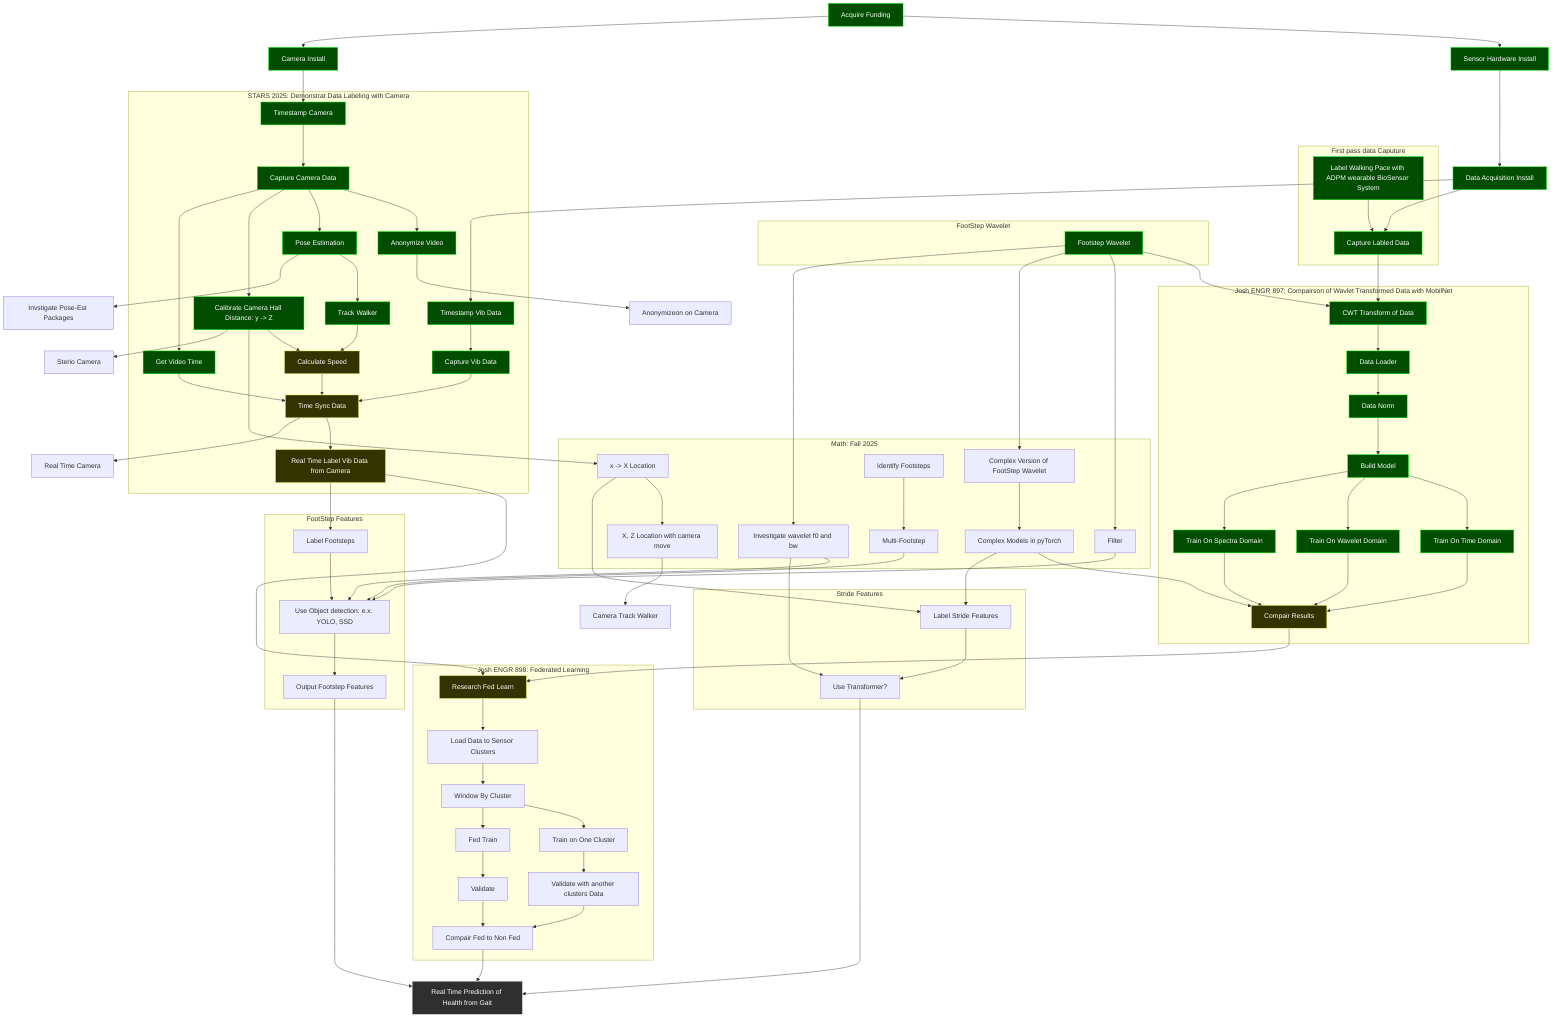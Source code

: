 %% ─────────────────────────────────────────────
%% 📈 HOW TO PREVIEW THIS DIAGRAM:
%% → Right-click this file tab (not the content) → “Command Palette”
%% → Type: “Preview Mermaid Diagram”
%% ─────────────────────────────────────────────
graph TD
    classDef done fill:#004d00,stroke:#00ff00,color:#ffffff;
    classDef inprogress fill:#333300,stroke:#ffff66,color:#ffffff;
    classDef pending fill:#4d0000,stroke:#ff6666,color:#ffffff;
    classDef shared fill:#2f2f2f,stroke:#cccccc,color:#ffffff;

    A[Acquire Funding]

    %% Sensor Instalation
    A --> B1[Sensor Hardware Install]
    B1 --> B2[Data Acquisition Install]
    A --> B3[Camera Install]
    class A done;
    class B1 done;
    class B2 done;
    class B3 done;

    %% Data acquistion, Walking Pace Tagged
    subgraph First pass data Caputure
        C1[Label Walking Pace with ADPM wearable BioSensor System]
        C2[Capture Labled Data]
    end
    C1 --> C2
    B2 --> C2
    class C1 done;
    class C2 done;


    %% Footstep Wavelet
    subgraph FootStep Wavelet
        D1[Footstep Wavelet]
    end
    D1 --> E1
    class D1 done;


    %% Model Development, data transform
    C2 --> E1
    subgraph Josh ENGR 897: Compairson of Wavlet Transformed Data with MobilNet
        E1[CWT Transform of Data]
        class E1 done;
        E2[Data Loader]
        class E2 done;
        E3[Data Norm]
        class E3 done;
        E4[Build Model]
        class E4 done;
        E5[Train On Time Domain]
        class E5 done;
        E6[Train On Wavelet Domain]
        class E6 done;
        E7[Train On Spectra Domain]
        class E7 done;
        E8[Compair Results]
        class E8 inprogress;
    end
    E1 --> E2
    E2 --> E3
    E3 --> E4
    E4 --> E5
    E4 --> E6
    E4 --> E7
    E5-->E8
    E6-->E8
    E7-->E8


    %% Using Camera to label data
    %%E2 --> F1
    B2 --> G1
    B3 --> G2
    subgraph STARS 2025: Demonstrat Data Labeling with Camera
        G1[Timestamp Vib Data]
        class G1 done;
        G2[Timestamp Camera]
        class G2 done;
        H1[Capture Vib Data]
        class H1 done;
        H2[Capture Camera Data]
        class H2 done;
        H4[Anonymize Video]
        class H4 done;
        H10[Get Video Time]
        class H10 done;
        H3[Calibrate Camera Hall Distance: y -> Z]
        class H3 done;
        H5[Pose Estimation]
        class H5 done;
        H6[Track Walker]
        class H6 done;
        H9[Calculate Speed]
        class H9 inprogress;
        H7[Time Sync Data]
        class H7 inprogress;
        H8[Real Time Label Vib Data from Camera]
        class H8 inprogress;
    end
    G1 --> H1
    G2 --> H2
    H1 --> H7
    H2 --> H4
    H2 --> H5
    H2 --> H3
    H2 --> H10
    H10 --> H7
    H5 --> H6
    H3 --> H9
    H6 --> H9
    H9 --> H7
    H7 --> H8

    %% From footstep wavelet
    D1 --> I1 
    D1 --> I4
    D1 --> I8
    subgraph Math: Fall 2025
        I1[Filter]
        I2[x -> X Location]
        I3[X, Z Location with camera move]
        I4[Complex Version of FootStep Wavelet]
        I5[Complex Models in pyTorch]
        I6[Identify Footsteps]
        I7[Multi-Footstep]
        I8[Improve FootStep Wavelet]
        I8[Investigate wavelet f0 and bw]
    end
    H3 --> I2
    I2 --> I3
    I4 --> I5
    I6 --> I7

    H8 --> J1
    E8 --> J1

    I5 --> E8
    subgraph Josh ENGR 898: Federated Learning
        J1[Research Fed Learn]
        class J1 inprogress;
        J2[Load Data to Sensor Clusters]
        J3[Window By Cluster]
        J4[Train on One Cluster]
        J5[Validate with another clusters Data]
        J_4[Fed Train]
        J_5[Validate]
        J99[Compair Fed to Non Fed]
    end
    J1 --> J2
    J2 --> J3
    J3 --> J4
    J4 --> J5
    J3 --> J_4
    J_4 --> J_5

    J5 --> J99
    J_5 --> J99

    H8 --> K0
    I1 --> K1
    I7 --> K1
    I8 --> K1
    subgraph FootStep Features
        K0[Label Footsteps]
        K1[Use Object detection: e.x. YOLO, SSD]
        K99[Output Footstep Features]
    end
    K0 --> K1
    K1 --> K99

    I2 -->L1
    I5 --> L1
    I8 --> L99
    subgraph Stride Features
        L1[Label Stride Features]
        L99[Use Transformer?]
    end
    L1 --> L99

    %% Unphased issues
    I3 --> X1[Camera Track Walker]
    H4 --> X2[Anonymizeon on Camera]
    H5 --> X3[Invstigate Pose-Est Packages]
    H3 --> X9[Sterio Camera]
    H7 --> X4[Real Time Camera]

    %% End Prodcut
    J99 --> Z
    L99 --> Z
    K99 --> Z
    Z[Real Time Prediction of Health from Gait]

    class Z shared;